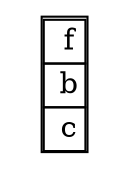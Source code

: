 digraph G { 
  node [shape = name]; 
  2[label=  <<table border= "1 " cellspacing= " 0 "><tr> 
<td> f</td> </tr> 
<tr> 
<td> b</td> </tr> 
<tr> 
<td> c</td> </tr> 
</table>>  shape = none ]; 
 }
